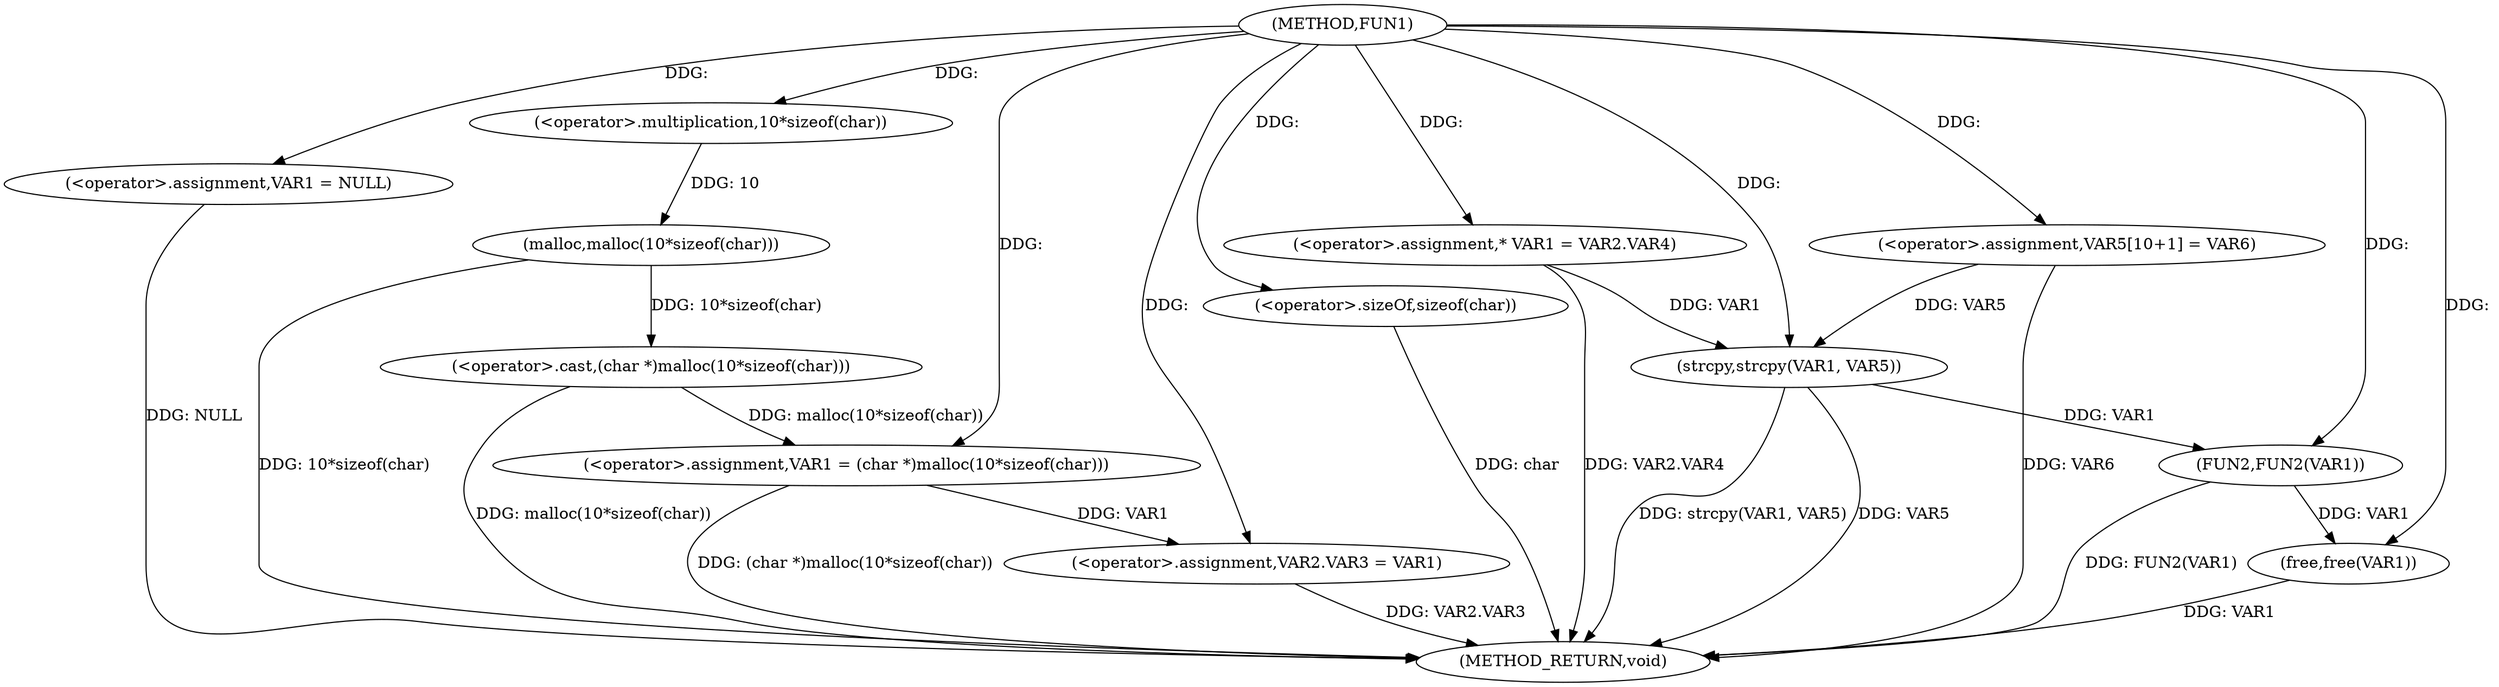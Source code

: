 digraph FUN1 {  
"1000100" [label = "(METHOD,FUN1)" ]
"1000140" [label = "(METHOD_RETURN,void)" ]
"1000104" [label = "(<operator>.assignment,VAR1 = NULL)" ]
"1000107" [label = "(<operator>.assignment,VAR1 = (char *)malloc(10*sizeof(char)))" ]
"1000109" [label = "(<operator>.cast,(char *)malloc(10*sizeof(char)))" ]
"1000111" [label = "(malloc,malloc(10*sizeof(char)))" ]
"1000112" [label = "(<operator>.multiplication,10*sizeof(char))" ]
"1000114" [label = "(<operator>.sizeOf,sizeof(char))" ]
"1000116" [label = "(<operator>.assignment,VAR2.VAR3 = VAR1)" ]
"1000123" [label = "(<operator>.assignment,* VAR1 = VAR2.VAR4)" ]
"1000130" [label = "(<operator>.assignment,VAR5[10+1] = VAR6)" ]
"1000133" [label = "(strcpy,strcpy(VAR1, VAR5))" ]
"1000136" [label = "(FUN2,FUN2(VAR1))" ]
"1000138" [label = "(free,free(VAR1))" ]
  "1000116" -> "1000140"  [ label = "DDG: VAR2.VAR3"] 
  "1000123" -> "1000140"  [ label = "DDG: VAR2.VAR4"] 
  "1000114" -> "1000140"  [ label = "DDG: char"] 
  "1000133" -> "1000140"  [ label = "DDG: VAR5"] 
  "1000136" -> "1000140"  [ label = "DDG: FUN2(VAR1)"] 
  "1000130" -> "1000140"  [ label = "DDG: VAR6"] 
  "1000138" -> "1000140"  [ label = "DDG: VAR1"] 
  "1000133" -> "1000140"  [ label = "DDG: strcpy(VAR1, VAR5)"] 
  "1000111" -> "1000140"  [ label = "DDG: 10*sizeof(char)"] 
  "1000109" -> "1000140"  [ label = "DDG: malloc(10*sizeof(char))"] 
  "1000104" -> "1000140"  [ label = "DDG: NULL"] 
  "1000107" -> "1000140"  [ label = "DDG: (char *)malloc(10*sizeof(char))"] 
  "1000100" -> "1000104"  [ label = "DDG: "] 
  "1000109" -> "1000107"  [ label = "DDG: malloc(10*sizeof(char))"] 
  "1000100" -> "1000107"  [ label = "DDG: "] 
  "1000111" -> "1000109"  [ label = "DDG: 10*sizeof(char)"] 
  "1000112" -> "1000111"  [ label = "DDG: 10"] 
  "1000100" -> "1000112"  [ label = "DDG: "] 
  "1000100" -> "1000114"  [ label = "DDG: "] 
  "1000107" -> "1000116"  [ label = "DDG: VAR1"] 
  "1000100" -> "1000116"  [ label = "DDG: "] 
  "1000100" -> "1000123"  [ label = "DDG: "] 
  "1000100" -> "1000130"  [ label = "DDG: "] 
  "1000123" -> "1000133"  [ label = "DDG: VAR1"] 
  "1000100" -> "1000133"  [ label = "DDG: "] 
  "1000130" -> "1000133"  [ label = "DDG: VAR5"] 
  "1000133" -> "1000136"  [ label = "DDG: VAR1"] 
  "1000100" -> "1000136"  [ label = "DDG: "] 
  "1000136" -> "1000138"  [ label = "DDG: VAR1"] 
  "1000100" -> "1000138"  [ label = "DDG: "] 
}
